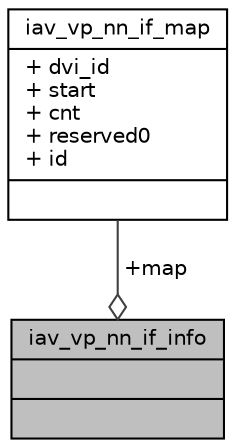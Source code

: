 digraph "iav_vp_nn_if_info"
{
 // INTERACTIVE_SVG=YES
 // LATEX_PDF_SIZE
  bgcolor="transparent";
  edge [fontname="Helvetica",fontsize="10",labelfontname="Helvetica",labelfontsize="10"];
  node [fontname="Helvetica",fontsize="10",shape=record];
  Node1 [label="{iav_vp_nn_if_info\n||}",height=0.2,width=0.4,color="black", fillcolor="grey75", style="filled", fontcolor="black",tooltip=" "];
  Node2 -> Node1 [color="grey25",fontsize="10",style="solid",label=" +map" ,arrowhead="odiamond",fontname="Helvetica"];
  Node2 [label="{iav_vp_nn_if_map\n|+ dvi_id\l+ start\l+ cnt\l+ reserved0\l+ id\l|}",height=0.2,width=0.4,color="black",URL="$d0/d0a/structiav__vp__nn__if__map.html",tooltip=" "];
}
